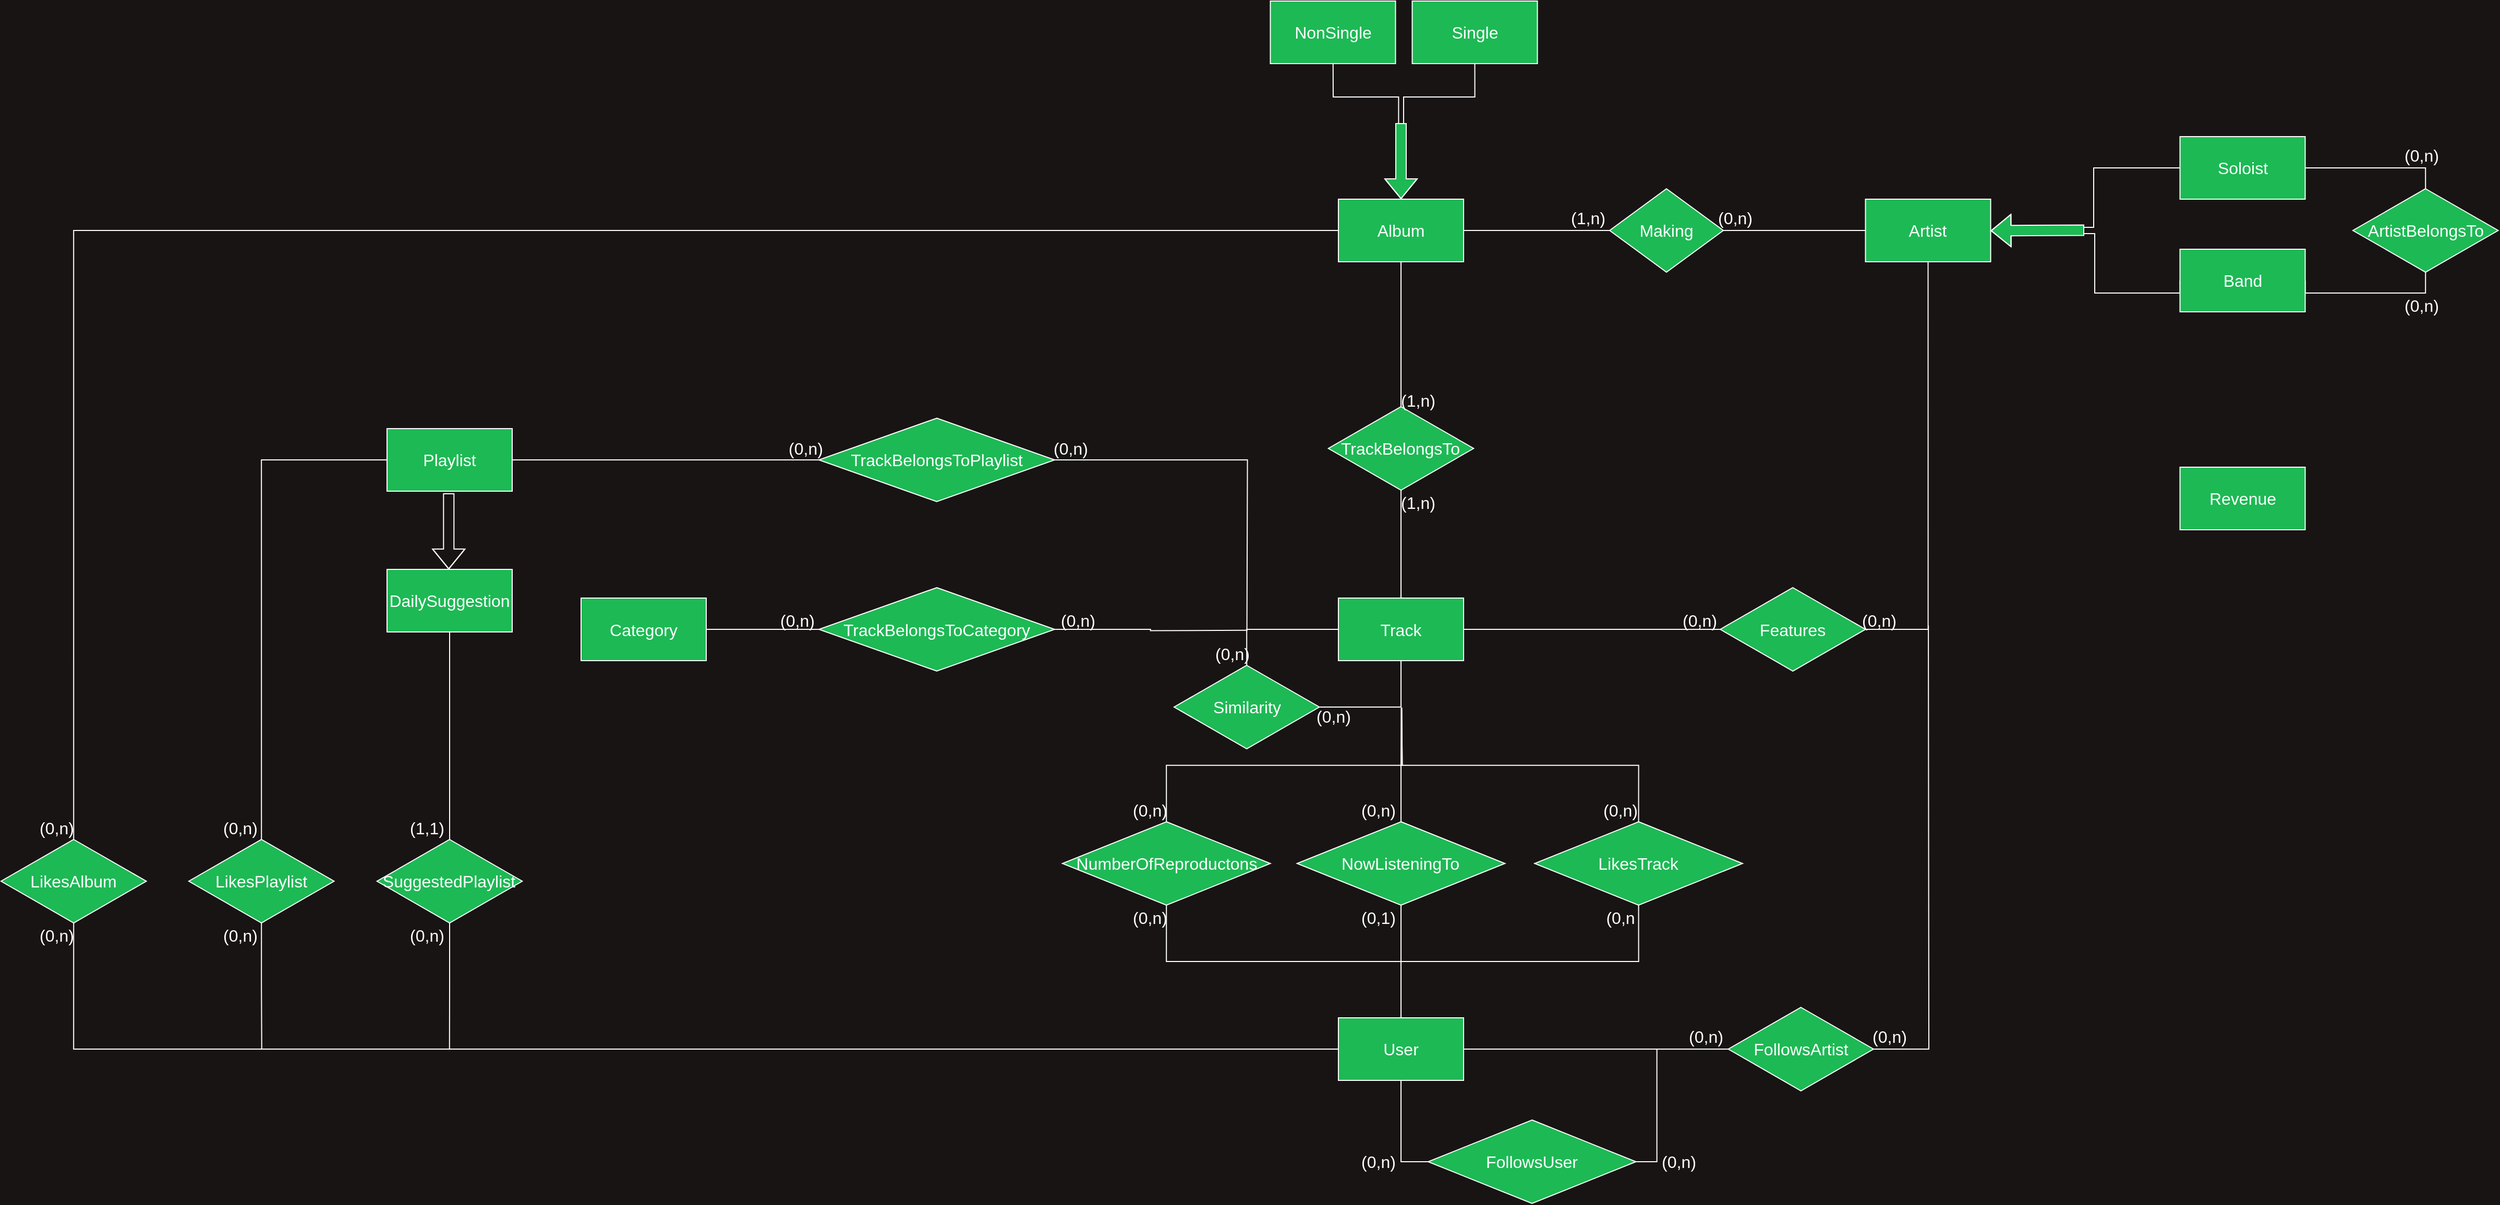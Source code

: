 <mxfile version="16.0.3" type="device"><diagram id="ADM0EV7wwe9wJuqQsKUm" name="Pagina 1"><mxGraphModel dx="2995" dy="1748" grid="0" gridSize="10" guides="1" tooltips="1" connect="1" arrows="1" fold="1" page="0" pageScale="1" pageWidth="827" pageHeight="1169" background="#191414" math="0" shadow="0"><root><mxCell id="0"/><mxCell id="1" parent="0"/><mxCell id="sjmsNhyPRY3k_zEpoKR2-269" style="vsdxID=80;edgeStyle=none;startArrow=none;endArrow=none;startSize=5;endSize=5;spacingTop=-3;spacingBottom=-3;spacingLeft=-3;spacingRight=-3;verticalAlign=middle;html=1;labelBackgroundColor=none;rounded=1;" parent="1" edge="1"><mxGeometry relative="1" as="geometry"><mxPoint as="offset"/><Array as="points"><mxPoint x="1588.75" y="425.5"/></Array><mxPoint x="1588.75" y="425.5" as="sourcePoint"/><mxPoint x="1588.75" y="425.5" as="targetPoint"/></mxGeometry></mxCell><mxCell id="sjmsNhyPRY3k_zEpoKR2-341" style="edgeStyle=orthogonalEdgeStyle;rounded=0;orthogonalLoop=1;jettySize=auto;html=1;exitX=0.5;exitY=1;exitDx=0;exitDy=0;fontSize=16;fontColor=#FFFFFF;endArrow=none;endFill=0;strokeColor=#FFFFFF;fillColor=#1DB954;" parent="1" source="sjmsNhyPRY3k_zEpoKR2-309" edge="1"><mxGeometry relative="1" as="geometry"><mxPoint x="966.692" y="-158.846" as="targetPoint"/><Array as="points"><mxPoint x="904" y="-239"/><mxPoint x="904" y="-186"/><mxPoint x="967" y="-186"/></Array></mxGeometry></mxCell><mxCell id="sjmsNhyPRY3k_zEpoKR2-309" value="&lt;font color=&quot;#ffffff&quot; style=&quot;font-size: 16px&quot;&gt;NonSingle&lt;/font&gt;" style="rounded=0;whiteSpace=wrap;html=1;shadow=0;strokeColor=#FFFFFF;fillColor=#1DB954;gradientColor=none;" parent="1" vertex="1"><mxGeometry x="843.75" y="-278" width="120" height="60" as="geometry"/></mxCell><mxCell id="sjmsNhyPRY3k_zEpoKR2-317" style="edgeStyle=orthogonalEdgeStyle;rounded=0;orthogonalLoop=1;jettySize=auto;html=1;exitX=1;exitY=0.5;exitDx=0;exitDy=0;entryX=0;entryY=0.5;entryDx=0;entryDy=0;fontSize=16;fontColor=#FFFFFF;endArrow=none;endFill=0;strokeColor=#FFFFFF;" parent="1" source="sjmsNhyPRY3k_zEpoKR2-310" target="sjmsNhyPRY3k_zEpoKR2-314" edge="1"><mxGeometry relative="1" as="geometry"/></mxCell><mxCell id="sjmsNhyPRY3k_zEpoKR2-418" style="edgeStyle=orthogonalEdgeStyle;rounded=0;orthogonalLoop=1;jettySize=auto;html=1;exitX=0;exitY=0.5;exitDx=0;exitDy=0;entryX=1;entryY=0.5;entryDx=0;entryDy=0;fontSize=16;fontColor=#FFFFFF;endArrow=none;endFill=0;strokeColor=#FFFFFF;fillColor=#1DB954;" parent="1" source="sjmsNhyPRY3k_zEpoKR2-310" target="sjmsNhyPRY3k_zEpoKR2-333" edge="1"><mxGeometry relative="1" as="geometry"/></mxCell><mxCell id="sjmsNhyPRY3k_zEpoKR2-310" value="Making" style="rhombus;whiteSpace=wrap;html=1;shadow=0;fontSize=16;fontColor=#FFFFFF;strokeColor=#FFFFFF;fillColor=#1DB954;gradientColor=none;" parent="1" vertex="1"><mxGeometry x="1169" y="-98" width="109" height="80" as="geometry"/></mxCell><mxCell id="sjmsNhyPRY3k_zEpoKR2-313" value="(1,n)" style="text;html=1;align=center;verticalAlign=middle;resizable=0;points=[];autosize=1;strokeColor=none;fillColor=none;fontSize=16;fontColor=#FFFFFF;" parent="1" vertex="1"><mxGeometry x="1126" y="-82" width="43" height="23" as="geometry"/></mxCell><mxCell id="sjmsNhyPRY3k_zEpoKR2-366" style="edgeStyle=orthogonalEdgeStyle;rounded=0;orthogonalLoop=1;jettySize=auto;html=1;exitX=0.5;exitY=1;exitDx=0;exitDy=0;entryX=1;entryY=0.5;entryDx=0;entryDy=0;fontSize=16;fontColor=#FFFFFF;endArrow=none;endFill=0;strokeColor=#FFFFFF;fillColor=#1DB954;" parent="1" source="sjmsNhyPRY3k_zEpoKR2-314" target="sjmsNhyPRY3k_zEpoKR2-361" edge="1"><mxGeometry relative="1" as="geometry"><Array as="points"><mxPoint x="1474" y="324"/></Array></mxGeometry></mxCell><mxCell id="sjmsNhyPRY3k_zEpoKR2-314" value="&lt;font color=&quot;#ffffff&quot; style=&quot;font-size: 16px&quot;&gt;Artist&lt;/font&gt;" style="rounded=0;whiteSpace=wrap;html=1;shadow=0;strokeColor=#FFFFFF;fillColor=#1DB954;gradientColor=none;" parent="1" vertex="1"><mxGeometry x="1414.25" y="-88" width="120" height="60" as="geometry"/></mxCell><mxCell id="sjmsNhyPRY3k_zEpoKR2-324" style="edgeStyle=orthogonalEdgeStyle;rounded=0;orthogonalLoop=1;jettySize=auto;html=1;exitX=0;exitY=0.5;exitDx=0;exitDy=0;fontSize=16;fontColor=#FFFFFF;endArrow=none;endFill=0;strokeColor=#FFFFFF;fillColor=#1DB954;" parent="1" source="sjmsNhyPRY3k_zEpoKR2-315" edge="1"><mxGeometry relative="1" as="geometry"><mxPoint x="1624" y="-55" as="targetPoint"/><Array as="points"><mxPoint x="1634" y="2"/><mxPoint x="1634" y="-55"/></Array></mxGeometry></mxCell><mxCell id="sjmsNhyPRY3k_zEpoKR2-327" style="edgeStyle=orthogonalEdgeStyle;rounded=0;orthogonalLoop=1;jettySize=auto;html=1;exitX=1;exitY=0.5;exitDx=0;exitDy=0;entryX=0.5;entryY=1;entryDx=0;entryDy=0;fontSize=16;fontColor=#FFFFFF;endArrow=none;endFill=0;strokeColor=#FFFFFF;fillColor=#1DB954;" parent="1" source="sjmsNhyPRY3k_zEpoKR2-315" target="sjmsNhyPRY3k_zEpoKR2-326" edge="1"><mxGeometry relative="1" as="geometry"><Array as="points"><mxPoint x="1951" y="2"/></Array></mxGeometry></mxCell><mxCell id="sjmsNhyPRY3k_zEpoKR2-315" value="&lt;font color=&quot;#ffffff&quot; style=&quot;font-size: 16px&quot;&gt;Band&lt;/font&gt;" style="rounded=0;whiteSpace=wrap;html=1;shadow=0;strokeColor=#FFFFFF;fillColor=#1DB954;gradientColor=none;" parent="1" vertex="1"><mxGeometry x="1715.75" y="-40" width="120" height="60" as="geometry"/></mxCell><mxCell id="sjmsNhyPRY3k_zEpoKR2-323" style="edgeStyle=orthogonalEdgeStyle;rounded=0;orthogonalLoop=1;jettySize=auto;html=1;exitX=0;exitY=0.5;exitDx=0;exitDy=0;fontSize=16;fontColor=#FFFFFF;endArrow=none;endFill=0;strokeColor=#FFFFFF;fillColor=#1DB954;" parent="1" source="sjmsNhyPRY3k_zEpoKR2-316" edge="1"><mxGeometry relative="1" as="geometry"><mxPoint x="1624" y="-61" as="targetPoint"/><Array as="points"><mxPoint x="1633" y="-118"/><mxPoint x="1633" y="-61"/></Array></mxGeometry></mxCell><mxCell id="sjmsNhyPRY3k_zEpoKR2-328" style="edgeStyle=orthogonalEdgeStyle;rounded=0;orthogonalLoop=1;jettySize=auto;html=1;exitX=1;exitY=0.5;exitDx=0;exitDy=0;entryX=0.5;entryY=0;entryDx=0;entryDy=0;fontSize=16;fontColor=#FFFFFF;endArrow=none;endFill=0;strokeColor=#FFFFFF;fillColor=#1DB954;" parent="1" source="sjmsNhyPRY3k_zEpoKR2-316" target="sjmsNhyPRY3k_zEpoKR2-326" edge="1"><mxGeometry relative="1" as="geometry"/></mxCell><mxCell id="sjmsNhyPRY3k_zEpoKR2-316" value="&lt;font color=&quot;#ffffff&quot; style=&quot;font-size: 16px&quot;&gt;Soloist&lt;/font&gt;" style="rounded=0;whiteSpace=wrap;html=1;shadow=0;strokeColor=#FFFFFF;fillColor=#1DB954;gradientColor=none;" parent="1" vertex="1"><mxGeometry x="1715.75" y="-148" width="120" height="60" as="geometry"/></mxCell><mxCell id="sjmsNhyPRY3k_zEpoKR2-319" value="(0,n)" style="text;html=1;align=center;verticalAlign=middle;resizable=0;points=[];autosize=1;strokeColor=none;fillColor=none;fontSize=16;fontColor=#FFFFFF;" parent="1" vertex="1"><mxGeometry x="1267" y="-82" width="43" height="23" as="geometry"/></mxCell><mxCell id="sjmsNhyPRY3k_zEpoKR2-320" value="" style="shape=flexArrow;endArrow=classic;html=1;rounded=0;fontSize=16;fontColor=#FFFFFF;strokeColor=#FFFFFF;fillColor=#1DB954;" parent="1" edge="1"><mxGeometry width="50" height="50" relative="1" as="geometry"><mxPoint x="1624" y="-58.19" as="sourcePoint"/><mxPoint x="1534.25" y="-57.81" as="targetPoint"/><Array as="points"><mxPoint x="1572" y="-58"/></Array></mxGeometry></mxCell><mxCell id="sjmsNhyPRY3k_zEpoKR2-326" value="ArtistBelongsTo" style="rhombus;whiteSpace=wrap;html=1;shadow=0;fontSize=16;fontColor=#FFFFFF;strokeColor=#FFFFFF;fillColor=#1DB954;gradientColor=none;" parent="1" vertex="1"><mxGeometry x="1881.5" y="-98" width="139.25" height="80" as="geometry"/></mxCell><mxCell id="sjmsNhyPRY3k_zEpoKR2-329" value="(0,n)" style="text;html=1;align=center;verticalAlign=middle;resizable=0;points=[];autosize=1;strokeColor=none;fillColor=none;fontSize=16;fontColor=#FFFFFF;" parent="1" vertex="1"><mxGeometry x="1925.75" y="-142" width="43" height="23" as="geometry"/></mxCell><mxCell id="sjmsNhyPRY3k_zEpoKR2-330" value="(0,n)" style="text;html=1;align=center;verticalAlign=middle;resizable=0;points=[];autosize=1;strokeColor=none;fillColor=none;fontSize=16;fontColor=#FFFFFF;" parent="1" vertex="1"><mxGeometry x="1925.75" y="2" width="43" height="23" as="geometry"/></mxCell><mxCell id="sjmsNhyPRY3k_zEpoKR2-346" style="edgeStyle=orthogonalEdgeStyle;rounded=0;orthogonalLoop=1;jettySize=auto;html=1;exitX=0.5;exitY=1;exitDx=0;exitDy=0;entryX=0.5;entryY=0;entryDx=0;entryDy=0;fontSize=16;fontColor=#FFFFFF;endArrow=none;endFill=0;strokeColor=#FFFFFF;fillColor=#1DB954;" parent="1" source="sjmsNhyPRY3k_zEpoKR2-333" target="sjmsNhyPRY3k_zEpoKR2-345" edge="1"><mxGeometry relative="1" as="geometry"/></mxCell><mxCell id="sjmsNhyPRY3k_zEpoKR2-394" style="edgeStyle=orthogonalEdgeStyle;rounded=0;orthogonalLoop=1;jettySize=auto;html=1;exitX=0;exitY=0.5;exitDx=0;exitDy=0;entryX=0.5;entryY=0;entryDx=0;entryDy=0;fontSize=16;fontColor=#FFFFFF;endArrow=none;endFill=0;strokeColor=#FFFFFF;fillColor=#1DB954;" parent="1" source="sjmsNhyPRY3k_zEpoKR2-333" target="sjmsNhyPRY3k_zEpoKR2-391" edge="1"><mxGeometry relative="1" as="geometry"/></mxCell><mxCell id="sjmsNhyPRY3k_zEpoKR2-333" value="&lt;font color=&quot;#ffffff&quot; style=&quot;font-size: 16px&quot;&gt;Album&lt;/font&gt;" style="rounded=0;whiteSpace=wrap;html=1;shadow=0;strokeColor=#FFFFFF;fillColor=#1DB954;gradientColor=none;" parent="1" vertex="1"><mxGeometry x="909" y="-88" width="120" height="60" as="geometry"/></mxCell><mxCell id="sjmsNhyPRY3k_zEpoKR2-339" value="" style="shape=flexArrow;endArrow=classic;html=1;rounded=0;fontSize=16;fontColor=#FFFFFF;strokeColor=#FFFFFF;fillColor=#1DB954;entryX=0.5;entryY=0;entryDx=0;entryDy=0;" parent="1" target="sjmsNhyPRY3k_zEpoKR2-333" edge="1"><mxGeometry width="50" height="50" relative="1" as="geometry"><mxPoint x="969" y="-161" as="sourcePoint"/><mxPoint x="922" y="-127.62" as="targetPoint"/><Array as="points"><mxPoint x="969" y="-133"/></Array></mxGeometry></mxCell><mxCell id="sjmsNhyPRY3k_zEpoKR2-343" style="edgeStyle=orthogonalEdgeStyle;rounded=0;orthogonalLoop=1;jettySize=auto;html=1;exitX=0.5;exitY=1;exitDx=0;exitDy=0;fontSize=16;fontColor=#FFFFFF;endArrow=none;endFill=0;strokeColor=#FFFFFF;fillColor=#1DB954;" parent="1" source="sjmsNhyPRY3k_zEpoKR2-340" edge="1"><mxGeometry relative="1" as="geometry"><mxPoint x="971.485" y="-159.97" as="targetPoint"/><Array as="points"><mxPoint x="1040" y="-186"/><mxPoint x="971" y="-186"/></Array></mxGeometry></mxCell><mxCell id="sjmsNhyPRY3k_zEpoKR2-340" value="&lt;font color=&quot;#ffffff&quot; style=&quot;font-size: 16px&quot;&gt;Single&lt;/font&gt;" style="rounded=0;whiteSpace=wrap;html=1;shadow=0;strokeColor=#FFFFFF;fillColor=#1DB954;gradientColor=none;" parent="1" vertex="1"><mxGeometry x="979.75" y="-278" width="120" height="60" as="geometry"/></mxCell><mxCell id="sjmsNhyPRY3k_zEpoKR2-344" value="&lt;font color=&quot;#ffffff&quot; style=&quot;font-size: 16px&quot;&gt;Revenue&lt;/font&gt;" style="rounded=0;whiteSpace=wrap;html=1;shadow=0;strokeColor=#FFFFFF;fillColor=#1DB954;gradientColor=none;" parent="1" vertex="1"><mxGeometry x="1715.75" y="169" width="120" height="60" as="geometry"/></mxCell><mxCell id="sjmsNhyPRY3k_zEpoKR2-354" style="edgeStyle=orthogonalEdgeStyle;rounded=0;orthogonalLoop=1;jettySize=auto;html=1;exitX=0.5;exitY=1;exitDx=0;exitDy=0;entryX=0.5;entryY=0;entryDx=0;entryDy=0;fontSize=16;fontColor=#FFFFFF;endArrow=none;endFill=0;strokeColor=#FFFFFF;fillColor=#1DB954;" parent="1" source="sjmsNhyPRY3k_zEpoKR2-345" target="sjmsNhyPRY3k_zEpoKR2-349" edge="1"><mxGeometry relative="1" as="geometry"/></mxCell><mxCell id="sjmsNhyPRY3k_zEpoKR2-345" value="TrackBelongsTo" style="rhombus;whiteSpace=wrap;html=1;shadow=0;fontSize=16;fontColor=#FFFFFF;strokeColor=#FFFFFF;fillColor=#1DB954;gradientColor=none;" parent="1" vertex="1"><mxGeometry x="899.38" y="111" width="139.25" height="80" as="geometry"/></mxCell><mxCell id="sjmsNhyPRY3k_zEpoKR2-347" value="(1,n)" style="text;html=1;align=center;verticalAlign=middle;resizable=0;points=[];autosize=1;strokeColor=none;fillColor=none;fontSize=16;fontColor=#FFFFFF;" parent="1" vertex="1"><mxGeometry x="963.75" y="93" width="43" height="23" as="geometry"/></mxCell><mxCell id="sjmsNhyPRY3k_zEpoKR2-348" value="(1,n)" style="text;html=1;align=center;verticalAlign=middle;resizable=0;points=[];autosize=1;strokeColor=none;fillColor=none;fontSize=16;fontColor=#FFFFFF;" parent="1" vertex="1"><mxGeometry x="963.75" y="191" width="43" height="23" as="geometry"/></mxCell><mxCell id="sjmsNhyPRY3k_zEpoKR2-362" style="edgeStyle=orthogonalEdgeStyle;rounded=0;orthogonalLoop=1;jettySize=auto;html=1;exitX=1;exitY=0.5;exitDx=0;exitDy=0;entryX=0;entryY=0.5;entryDx=0;entryDy=0;fontSize=16;fontColor=#FFFFFF;endArrow=none;endFill=0;strokeColor=#FFFFFF;fillColor=#1DB954;" parent="1" source="sjmsNhyPRY3k_zEpoKR2-349" target="sjmsNhyPRY3k_zEpoKR2-361" edge="1"><mxGeometry relative="1" as="geometry"/></mxCell><mxCell id="sjmsNhyPRY3k_zEpoKR2-349" value="&lt;font color=&quot;#ffffff&quot; style=&quot;font-size: 16px&quot;&gt;Track&lt;/font&gt;" style="rounded=0;whiteSpace=wrap;html=1;shadow=0;strokeColor=#FFFFFF;fillColor=#1DB954;gradientColor=none;" parent="1" vertex="1"><mxGeometry x="909" y="294.5" width="120" height="60" as="geometry"/></mxCell><mxCell id="sjmsNhyPRY3k_zEpoKR2-356" style="edgeStyle=orthogonalEdgeStyle;rounded=0;orthogonalLoop=1;jettySize=auto;html=1;exitX=1;exitY=0.5;exitDx=0;exitDy=0;entryX=0.5;entryY=1;entryDx=0;entryDy=0;fontSize=16;fontColor=#FFFFFF;endArrow=none;endFill=0;strokeColor=#FFFFFF;fillColor=#1DB954;" parent="1" source="sjmsNhyPRY3k_zEpoKR2-355" target="sjmsNhyPRY3k_zEpoKR2-349" edge="1"><mxGeometry relative="1" as="geometry"/></mxCell><mxCell id="sjmsNhyPRY3k_zEpoKR2-357" style="edgeStyle=orthogonalEdgeStyle;rounded=0;orthogonalLoop=1;jettySize=auto;html=1;exitX=0.5;exitY=0;exitDx=0;exitDy=0;entryX=0;entryY=0.5;entryDx=0;entryDy=0;fontSize=16;fontColor=#FFFFFF;endArrow=none;endFill=0;strokeColor=#FFFFFF;fillColor=#1DB954;" parent="1" source="sjmsNhyPRY3k_zEpoKR2-355" target="sjmsNhyPRY3k_zEpoKR2-349" edge="1"><mxGeometry relative="1" as="geometry"/></mxCell><mxCell id="sjmsNhyPRY3k_zEpoKR2-355" value="Similarity" style="rhombus;whiteSpace=wrap;html=1;shadow=0;fontSize=16;fontColor=#FFFFFF;strokeColor=#FFFFFF;fillColor=#1DB954;gradientColor=none;" parent="1" vertex="1"><mxGeometry x="751.5" y="359" width="139.25" height="80" as="geometry"/></mxCell><mxCell id="sjmsNhyPRY3k_zEpoKR2-358" value="(0,n)" style="text;html=1;align=center;verticalAlign=middle;resizable=0;points=[];autosize=1;strokeColor=none;fillColor=none;fontSize=16;fontColor=#FFFFFF;" parent="1" vertex="1"><mxGeometry x="882.25" y="396.5" width="43" height="23" as="geometry"/></mxCell><mxCell id="sjmsNhyPRY3k_zEpoKR2-360" value="(0,n)" style="text;html=1;align=center;verticalAlign=middle;resizable=0;points=[];autosize=1;strokeColor=none;fillColor=none;fontSize=16;fontColor=#FFFFFF;" parent="1" vertex="1"><mxGeometry x="785" y="336" width="43" height="23" as="geometry"/></mxCell><mxCell id="sjmsNhyPRY3k_zEpoKR2-361" value="Features" style="rhombus;whiteSpace=wrap;html=1;shadow=0;fontSize=16;fontColor=#FFFFFF;strokeColor=#FFFFFF;fillColor=#1DB954;gradientColor=none;" parent="1" vertex="1"><mxGeometry x="1275" y="284.5" width="139.25" height="80" as="geometry"/></mxCell><mxCell id="sjmsNhyPRY3k_zEpoKR2-367" value="(0,n)" style="text;html=1;align=center;verticalAlign=middle;resizable=0;points=[];autosize=1;strokeColor=none;fillColor=none;fontSize=16;fontColor=#FFFFFF;" parent="1" vertex="1"><mxGeometry x="1233.5" y="304" width="43" height="23" as="geometry"/></mxCell><mxCell id="sjmsNhyPRY3k_zEpoKR2-368" value="(0,n)" style="text;html=1;align=center;verticalAlign=middle;resizable=0;points=[];autosize=1;strokeColor=none;fillColor=none;fontSize=16;fontColor=#FFFFFF;" parent="1" vertex="1"><mxGeometry x="1405.5" y="304" width="43" height="23" as="geometry"/></mxCell><mxCell id="sjmsNhyPRY3k_zEpoKR2-370" style="edgeStyle=orthogonalEdgeStyle;rounded=0;orthogonalLoop=1;jettySize=auto;html=1;exitX=1;exitY=0.5;exitDx=0;exitDy=0;fontSize=16;fontColor=#FFFFFF;endArrow=none;endFill=0;strokeColor=#FFFFFF;fillColor=#1DB954;" parent="1" source="sjmsNhyPRY3k_zEpoKR2-369" edge="1"><mxGeometry relative="1" as="geometry"><mxPoint x="820.667" y="325.333" as="targetPoint"/></mxGeometry></mxCell><mxCell id="sjmsNhyPRY3k_zEpoKR2-369" value="TrackBelongsToCategory" style="rhombus;whiteSpace=wrap;html=1;shadow=0;fontSize=16;fontColor=#FFFFFF;strokeColor=#FFFFFF;fillColor=#1DB954;gradientColor=none;" parent="1" vertex="1"><mxGeometry x="411" y="284.5" width="226" height="80" as="geometry"/></mxCell><mxCell id="sjmsNhyPRY3k_zEpoKR2-373" style="edgeStyle=orthogonalEdgeStyle;rounded=0;orthogonalLoop=1;jettySize=auto;html=1;exitX=1;exitY=0.5;exitDx=0;exitDy=0;entryX=0;entryY=0.5;entryDx=0;entryDy=0;fontSize=16;fontColor=#FFFFFF;endArrow=none;endFill=0;strokeColor=#FFFFFF;fillColor=#1DB954;" parent="1" source="sjmsNhyPRY3k_zEpoKR2-371" target="sjmsNhyPRY3k_zEpoKR2-369" edge="1"><mxGeometry relative="1" as="geometry"/></mxCell><mxCell id="sjmsNhyPRY3k_zEpoKR2-371" value="&lt;font color=&quot;#ffffff&quot; style=&quot;font-size: 16px&quot;&gt;Category&lt;/font&gt;" style="rounded=0;whiteSpace=wrap;html=1;shadow=0;strokeColor=#FFFFFF;fillColor=#1DB954;gradientColor=none;" parent="1" vertex="1"><mxGeometry x="183" y="294.5" width="120" height="60" as="geometry"/></mxCell><mxCell id="sjmsNhyPRY3k_zEpoKR2-374" value="(0,n)" style="text;html=1;align=center;verticalAlign=middle;resizable=0;points=[];autosize=1;strokeColor=none;fillColor=none;fontSize=16;fontColor=#FFFFFF;" parent="1" vertex="1"><mxGeometry x="368" y="304" width="43" height="23" as="geometry"/></mxCell><mxCell id="sjmsNhyPRY3k_zEpoKR2-376" value="(0,n)" style="text;html=1;align=center;verticalAlign=middle;resizable=0;points=[];autosize=1;strokeColor=none;fillColor=none;fontSize=16;fontColor=#FFFFFF;" parent="1" vertex="1"><mxGeometry x="637" y="304" width="43" height="23" as="geometry"/></mxCell><mxCell id="sjmsNhyPRY3k_zEpoKR2-381" style="edgeStyle=orthogonalEdgeStyle;rounded=0;orthogonalLoop=1;jettySize=auto;html=1;exitX=1;exitY=0.5;exitDx=0;exitDy=0;fontSize=16;fontColor=#FFFFFF;endArrow=none;endFill=0;strokeColor=#FFFFFF;fillColor=#1DB954;" parent="1" source="sjmsNhyPRY3k_zEpoKR2-377" edge="1"><mxGeometry relative="1" as="geometry"><mxPoint x="821.286" y="326.143" as="targetPoint"/></mxGeometry></mxCell><mxCell id="sjmsNhyPRY3k_zEpoKR2-377" value="TrackBelongsToPlaylist" style="rhombus;whiteSpace=wrap;html=1;shadow=0;fontSize=16;fontColor=#FFFFFF;strokeColor=#FFFFFF;fillColor=#1DB954;gradientColor=none;" parent="1" vertex="1"><mxGeometry x="411" y="122" width="226" height="80" as="geometry"/></mxCell><mxCell id="sjmsNhyPRY3k_zEpoKR2-384" style="edgeStyle=orthogonalEdgeStyle;rounded=0;orthogonalLoop=1;jettySize=auto;html=1;exitX=1;exitY=0.5;exitDx=0;exitDy=0;entryX=0;entryY=0.5;entryDx=0;entryDy=0;fontSize=16;fontColor=#FFFFFF;endArrow=none;endFill=0;strokeColor=#FFFFFF;fillColor=#1DB954;" parent="1" source="sjmsNhyPRY3k_zEpoKR2-382" target="sjmsNhyPRY3k_zEpoKR2-377" edge="1"><mxGeometry relative="1" as="geometry"/></mxCell><mxCell id="sjmsNhyPRY3k_zEpoKR2-395" style="edgeStyle=orthogonalEdgeStyle;rounded=0;orthogonalLoop=1;jettySize=auto;html=1;exitX=0;exitY=0.5;exitDx=0;exitDy=0;entryX=0.5;entryY=0;entryDx=0;entryDy=0;fontSize=16;fontColor=#FFFFFF;endArrow=none;endFill=0;strokeColor=#FFFFFF;fillColor=#1DB954;" parent="1" source="sjmsNhyPRY3k_zEpoKR2-382" target="sjmsNhyPRY3k_zEpoKR2-392" edge="1"><mxGeometry relative="1" as="geometry"/></mxCell><mxCell id="sjmsNhyPRY3k_zEpoKR2-382" value="&lt;font color=&quot;#ffffff&quot; style=&quot;font-size: 16px&quot;&gt;Playlist&lt;/font&gt;" style="rounded=0;whiteSpace=wrap;html=1;shadow=0;strokeColor=#FFFFFF;fillColor=#1DB954;gradientColor=none;" parent="1" vertex="1"><mxGeometry x="-3" y="132" width="120" height="60" as="geometry"/></mxCell><mxCell id="sjmsNhyPRY3k_zEpoKR2-385" value="(0,n)" style="text;html=1;align=center;verticalAlign=middle;resizable=0;points=[];autosize=1;strokeColor=none;fillColor=none;fontSize=16;fontColor=#FFFFFF;" parent="1" vertex="1"><mxGeometry x="376" y="139.5" width="43" height="23" as="geometry"/></mxCell><mxCell id="sjmsNhyPRY3k_zEpoKR2-388" value="(0,n)" style="text;html=1;align=center;verticalAlign=middle;resizable=0;points=[];autosize=1;strokeColor=none;fillColor=none;fontSize=16;fontColor=#FFFFFF;" parent="1" vertex="1"><mxGeometry x="630" y="139.5" width="43" height="23" as="geometry"/></mxCell><mxCell id="sjmsNhyPRY3k_zEpoKR2-389" value="" style="shape=flexArrow;endArrow=classic;html=1;rounded=0;fontSize=16;fontColor=#FFFFFF;strokeColor=#FFFFFF;fillColor=#191414;entryX=0.5;entryY=0;entryDx=0;entryDy=0;" parent="1" edge="1"><mxGeometry width="50" height="50" relative="1" as="geometry"><mxPoint x="56.17" y="194" as="sourcePoint"/><mxPoint x="56.17" y="267" as="targetPoint"/><Array as="points"><mxPoint x="56.17" y="222"/></Array></mxGeometry></mxCell><mxCell id="sjmsNhyPRY3k_zEpoKR2-396" style="edgeStyle=orthogonalEdgeStyle;rounded=0;orthogonalLoop=1;jettySize=auto;html=1;exitX=0.5;exitY=1;exitDx=0;exitDy=0;entryX=0.5;entryY=0;entryDx=0;entryDy=0;fontSize=16;fontColor=#FFFFFF;endArrow=none;endFill=0;strokeColor=#FFFFFF;fillColor=#1DB954;" parent="1" source="sjmsNhyPRY3k_zEpoKR2-390" target="sjmsNhyPRY3k_zEpoKR2-393" edge="1"><mxGeometry relative="1" as="geometry"/></mxCell><mxCell id="sjmsNhyPRY3k_zEpoKR2-390" value="&lt;font color=&quot;#ffffff&quot; style=&quot;font-size: 16px&quot;&gt;DailySuggestion&lt;/font&gt;" style="rounded=0;whiteSpace=wrap;html=1;shadow=0;strokeColor=#FFFFFF;fillColor=#1DB954;gradientColor=none;" parent="1" vertex="1"><mxGeometry x="-3" y="267" width="120" height="60" as="geometry"/></mxCell><mxCell id="sjmsNhyPRY3k_zEpoKR2-402" style="edgeStyle=orthogonalEdgeStyle;rounded=0;orthogonalLoop=1;jettySize=auto;html=1;exitX=0.5;exitY=1;exitDx=0;exitDy=0;entryX=0;entryY=0.5;entryDx=0;entryDy=0;fontSize=16;fontColor=#FFFFFF;endArrow=none;endFill=0;strokeColor=#FFFFFF;fillColor=#1DB954;" parent="1" source="sjmsNhyPRY3k_zEpoKR2-391" target="sjmsNhyPRY3k_zEpoKR2-401" edge="1"><mxGeometry relative="1" as="geometry"/></mxCell><mxCell id="sjmsNhyPRY3k_zEpoKR2-391" value="LikesAlbum" style="rhombus;whiteSpace=wrap;html=1;shadow=0;fontSize=16;fontColor=#FFFFFF;strokeColor=#FFFFFF;fillColor=#1DB954;gradientColor=none;" parent="1" vertex="1"><mxGeometry x="-373.0" y="526" width="139.25" height="80" as="geometry"/></mxCell><mxCell id="sjmsNhyPRY3k_zEpoKR2-404" style="edgeStyle=orthogonalEdgeStyle;rounded=0;orthogonalLoop=1;jettySize=auto;html=1;exitX=0.5;exitY=1;exitDx=0;exitDy=0;fontSize=16;fontColor=#FFFFFF;endArrow=none;endFill=0;strokeColor=#FFFFFF;fillColor=#1DB954;" parent="1" source="sjmsNhyPRY3k_zEpoKR2-392" edge="1"><mxGeometry relative="1" as="geometry"><mxPoint x="-123.111" y="727.444" as="targetPoint"/></mxGeometry></mxCell><mxCell id="sjmsNhyPRY3k_zEpoKR2-392" value="LikesPlaylist" style="rhombus;whiteSpace=wrap;html=1;shadow=0;fontSize=16;fontColor=#FFFFFF;strokeColor=#FFFFFF;fillColor=#1DB954;gradientColor=none;" parent="1" vertex="1"><mxGeometry x="-193" y="526" width="139.25" height="80" as="geometry"/></mxCell><mxCell id="sjmsNhyPRY3k_zEpoKR2-405" style="edgeStyle=orthogonalEdgeStyle;rounded=0;orthogonalLoop=1;jettySize=auto;html=1;exitX=0.5;exitY=1;exitDx=0;exitDy=0;fontSize=16;fontColor=#FFFFFF;endArrow=none;endFill=0;strokeColor=#FFFFFF;fillColor=#1DB954;" parent="1" source="sjmsNhyPRY3k_zEpoKR2-393" edge="1"><mxGeometry relative="1" as="geometry"><mxPoint x="56.889" y="727.0" as="targetPoint"/></mxGeometry></mxCell><mxCell id="sjmsNhyPRY3k_zEpoKR2-393" value="SuggestedPlaylist" style="rhombus;whiteSpace=wrap;html=1;shadow=0;fontSize=16;fontColor=#FFFFFF;strokeColor=#FFFFFF;fillColor=#1DB954;gradientColor=none;" parent="1" vertex="1"><mxGeometry x="-12.62" y="526" width="139.25" height="80" as="geometry"/></mxCell><mxCell id="sjmsNhyPRY3k_zEpoKR2-397" value="(0,n)" style="text;html=1;align=center;verticalAlign=middle;resizable=0;points=[];autosize=1;strokeColor=none;fillColor=none;fontSize=16;fontColor=#FFFFFF;" parent="1" vertex="1"><mxGeometry x="-342" y="503" width="43" height="23" as="geometry"/></mxCell><mxCell id="sjmsNhyPRY3k_zEpoKR2-399" value="(0,n)" style="text;html=1;align=center;verticalAlign=middle;resizable=0;points=[];autosize=1;strokeColor=none;fillColor=none;fontSize=16;fontColor=#FFFFFF;" parent="1" vertex="1"><mxGeometry x="-166" y="503" width="43" height="23" as="geometry"/></mxCell><mxCell id="sjmsNhyPRY3k_zEpoKR2-400" value="(1,1)" style="text;html=1;align=center;verticalAlign=middle;resizable=0;points=[];autosize=1;strokeColor=none;fillColor=none;fontSize=16;fontColor=#FFFFFF;" parent="1" vertex="1"><mxGeometry x="13" y="503" width="43" height="23" as="geometry"/></mxCell><mxCell id="sjmsNhyPRY3k_zEpoKR2-413" style="edgeStyle=orthogonalEdgeStyle;rounded=0;orthogonalLoop=1;jettySize=auto;html=1;exitX=1;exitY=0.5;exitDx=0;exitDy=0;fontSize=16;fontColor=#FFFFFF;endArrow=none;endFill=0;strokeColor=#FFFFFF;fillColor=#1DB954;" parent="1" source="sjmsNhyPRY3k_zEpoKR2-401" target="sjmsNhyPRY3k_zEpoKR2-409" edge="1"><mxGeometry relative="1" as="geometry"/></mxCell><mxCell id="sjmsNhyPRY3k_zEpoKR2-432" style="edgeStyle=orthogonalEdgeStyle;rounded=0;orthogonalLoop=1;jettySize=auto;html=1;exitX=0.5;exitY=0;exitDx=0;exitDy=0;entryX=0.5;entryY=1;entryDx=0;entryDy=0;fontSize=16;fontColor=#FFFFFF;endArrow=none;endFill=0;strokeColor=#FFFFFF;fillColor=#1DB954;" parent="1" source="sjmsNhyPRY3k_zEpoKR2-401" target="sjmsNhyPRY3k_zEpoKR2-420" edge="1"><mxGeometry relative="1" as="geometry"/></mxCell><mxCell id="sjmsNhyPRY3k_zEpoKR2-439" style="edgeStyle=orthogonalEdgeStyle;rounded=0;orthogonalLoop=1;jettySize=auto;html=1;exitX=0.5;exitY=1;exitDx=0;exitDy=0;entryX=0;entryY=0.5;entryDx=0;entryDy=0;fontSize=16;fontColor=#FFFFFF;endArrow=none;endFill=0;strokeColor=#FFFFFF;fillColor=#1DB954;" parent="1" source="sjmsNhyPRY3k_zEpoKR2-401" target="sjmsNhyPRY3k_zEpoKR2-438" edge="1"><mxGeometry relative="1" as="geometry"/></mxCell><mxCell id="sjmsNhyPRY3k_zEpoKR2-401" value="&lt;font color=&quot;#ffffff&quot; style=&quot;font-size: 16px&quot;&gt;User&lt;/font&gt;" style="rounded=0;whiteSpace=wrap;html=1;shadow=0;strokeColor=#FFFFFF;fillColor=#1DB954;gradientColor=none;" parent="1" vertex="1"><mxGeometry x="909" y="697" width="120" height="60" as="geometry"/></mxCell><mxCell id="sjmsNhyPRY3k_zEpoKR2-406" value="(0,n)" style="text;html=1;align=center;verticalAlign=middle;resizable=0;points=[];autosize=1;strokeColor=none;fillColor=none;fontSize=16;fontColor=#FFFFFF;" parent="1" vertex="1"><mxGeometry x="-342" y="606" width="43" height="23" as="geometry"/></mxCell><mxCell id="sjmsNhyPRY3k_zEpoKR2-407" value="(0,n)" style="text;html=1;align=center;verticalAlign=middle;resizable=0;points=[];autosize=1;strokeColor=none;fillColor=none;fontSize=16;fontColor=#FFFFFF;" parent="1" vertex="1"><mxGeometry x="-166" y="606" width="43" height="23" as="geometry"/></mxCell><mxCell id="sjmsNhyPRY3k_zEpoKR2-408" value="(0,n)" style="text;html=1;align=center;verticalAlign=middle;resizable=0;points=[];autosize=1;strokeColor=none;fillColor=none;fontSize=16;fontColor=#FFFFFF;" parent="1" vertex="1"><mxGeometry x="13" y="606" width="43" height="23" as="geometry"/></mxCell><mxCell id="sjmsNhyPRY3k_zEpoKR2-415" style="edgeStyle=orthogonalEdgeStyle;rounded=0;orthogonalLoop=1;jettySize=auto;html=1;exitX=1;exitY=0.5;exitDx=0;exitDy=0;fontSize=16;fontColor=#FFFFFF;endArrow=none;endFill=0;strokeColor=#FFFFFF;fillColor=#1DB954;" parent="1" source="sjmsNhyPRY3k_zEpoKR2-409" edge="1"><mxGeometry relative="1" as="geometry"><mxPoint x="1474.529" y="320.824" as="targetPoint"/></mxGeometry></mxCell><mxCell id="sjmsNhyPRY3k_zEpoKR2-409" value="FollowsArtist" style="rhombus;whiteSpace=wrap;html=1;shadow=0;fontSize=16;fontColor=#FFFFFF;strokeColor=#FFFFFF;fillColor=#1DB954;gradientColor=none;" parent="1" vertex="1"><mxGeometry x="1282.75" y="687" width="139.25" height="80" as="geometry"/></mxCell><mxCell id="sjmsNhyPRY3k_zEpoKR2-416" value="(0,n)" style="text;html=1;align=center;verticalAlign=middle;resizable=0;points=[];autosize=1;strokeColor=none;fillColor=none;fontSize=16;fontColor=#FFFFFF;" parent="1" vertex="1"><mxGeometry x="1239.75" y="703" width="43" height="23" as="geometry"/></mxCell><mxCell id="sjmsNhyPRY3k_zEpoKR2-417" value="(0,n)" style="text;html=1;align=center;verticalAlign=middle;resizable=0;points=[];autosize=1;strokeColor=none;fillColor=none;fontSize=16;fontColor=#FFFFFF;" parent="1" vertex="1"><mxGeometry x="1415.75" y="703" width="43" height="23" as="geometry"/></mxCell><mxCell id="sjmsNhyPRY3k_zEpoKR2-427" style="edgeStyle=orthogonalEdgeStyle;rounded=0;orthogonalLoop=1;jettySize=auto;html=1;exitX=0.5;exitY=0;exitDx=0;exitDy=0;fontSize=16;fontColor=#FFFFFF;endArrow=none;endFill=0;strokeColor=#FFFFFF;fillColor=#1DB954;" parent="1" source="sjmsNhyPRY3k_zEpoKR2-419" edge="1"><mxGeometry relative="1" as="geometry"><mxPoint x="969.667" y="399.667" as="targetPoint"/></mxGeometry></mxCell><mxCell id="sjmsNhyPRY3k_zEpoKR2-433" style="edgeStyle=orthogonalEdgeStyle;rounded=0;orthogonalLoop=1;jettySize=auto;html=1;exitX=0.5;exitY=1;exitDx=0;exitDy=0;entryX=0.5;entryY=0;entryDx=0;entryDy=0;fontSize=16;fontColor=#FFFFFF;endArrow=none;endFill=0;strokeColor=#FFFFFF;fillColor=#1DB954;" parent="1" source="sjmsNhyPRY3k_zEpoKR2-419" target="sjmsNhyPRY3k_zEpoKR2-401" edge="1"><mxGeometry relative="1" as="geometry"/></mxCell><mxCell id="sjmsNhyPRY3k_zEpoKR2-419" value="NumberOfReproductons" style="rhombus;whiteSpace=wrap;html=1;shadow=0;fontSize=16;fontColor=#FFFFFF;strokeColor=#FFFFFF;fillColor=#1DB954;gradientColor=none;" parent="1" vertex="1"><mxGeometry x="644.5" y="509" width="199.25" height="80" as="geometry"/></mxCell><mxCell id="sjmsNhyPRY3k_zEpoKR2-426" style="edgeStyle=orthogonalEdgeStyle;rounded=0;orthogonalLoop=1;jettySize=auto;html=1;exitX=0.5;exitY=0;exitDx=0;exitDy=0;fontSize=16;fontColor=#FFFFFF;endArrow=none;endFill=0;strokeColor=#FFFFFF;fillColor=#1DB954;" parent="1" source="sjmsNhyPRY3k_zEpoKR2-420" edge="1"><mxGeometry relative="1" as="geometry"><mxPoint x="969.222" y="399.667" as="targetPoint"/></mxGeometry></mxCell><mxCell id="sjmsNhyPRY3k_zEpoKR2-420" value="NowListeningTo" style="rhombus;whiteSpace=wrap;html=1;shadow=0;fontSize=16;fontColor=#FFFFFF;strokeColor=#FFFFFF;fillColor=#1DB954;gradientColor=none;" parent="1" vertex="1"><mxGeometry x="869.38" y="509" width="199.25" height="80" as="geometry"/></mxCell><mxCell id="sjmsNhyPRY3k_zEpoKR2-428" style="edgeStyle=orthogonalEdgeStyle;rounded=0;orthogonalLoop=1;jettySize=auto;html=1;exitX=0.5;exitY=0;exitDx=0;exitDy=0;fontSize=16;fontColor=#FFFFFF;endArrow=none;endFill=0;strokeColor=#FFFFFF;fillColor=#1DB954;" parent="1" source="sjmsNhyPRY3k_zEpoKR2-424" edge="1"><mxGeometry relative="1" as="geometry"><mxPoint x="969.667" y="399.667" as="targetPoint"/></mxGeometry></mxCell><mxCell id="sjmsNhyPRY3k_zEpoKR2-434" style="edgeStyle=orthogonalEdgeStyle;rounded=0;orthogonalLoop=1;jettySize=auto;html=1;exitX=0.5;exitY=1;exitDx=0;exitDy=0;entryX=0.5;entryY=0;entryDx=0;entryDy=0;fontSize=16;fontColor=#FFFFFF;endArrow=none;endFill=0;strokeColor=#FFFFFF;fillColor=#1DB954;" parent="1" source="sjmsNhyPRY3k_zEpoKR2-424" target="sjmsNhyPRY3k_zEpoKR2-401" edge="1"><mxGeometry relative="1" as="geometry"/></mxCell><mxCell id="sjmsNhyPRY3k_zEpoKR2-424" value="LikesTrack" style="rhombus;whiteSpace=wrap;html=1;shadow=0;fontSize=16;fontColor=#FFFFFF;strokeColor=#FFFFFF;fillColor=#1DB954;gradientColor=none;" parent="1" vertex="1"><mxGeometry x="1097.13" y="509" width="199.25" height="80" as="geometry"/></mxCell><mxCell id="sjmsNhyPRY3k_zEpoKR2-429" value="(0,n)" style="text;html=1;align=center;verticalAlign=middle;resizable=0;points=[];autosize=1;strokeColor=none;fillColor=none;fontSize=16;fontColor=#FFFFFF;" parent="1" vertex="1"><mxGeometry x="706" y="486" width="43" height="23" as="geometry"/></mxCell><mxCell id="sjmsNhyPRY3k_zEpoKR2-430" value="(0,n)" style="text;html=1;align=center;verticalAlign=middle;resizable=0;points=[];autosize=1;strokeColor=none;fillColor=none;fontSize=16;fontColor=#FFFFFF;" parent="1" vertex="1"><mxGeometry x="925.25" y="486" width="43" height="23" as="geometry"/></mxCell><mxCell id="sjmsNhyPRY3k_zEpoKR2-431" value="(0,n)" style="text;html=1;align=center;verticalAlign=middle;resizable=0;points=[];autosize=1;strokeColor=none;fillColor=none;fontSize=16;fontColor=#FFFFFF;" parent="1" vertex="1"><mxGeometry x="1157.75" y="486" width="43" height="23" as="geometry"/></mxCell><mxCell id="sjmsNhyPRY3k_zEpoKR2-435" value="(0,n)" style="text;html=1;align=center;verticalAlign=middle;resizable=0;points=[];autosize=1;strokeColor=none;fillColor=none;fontSize=16;fontColor=#FFFFFF;" parent="1" vertex="1"><mxGeometry x="706" y="589" width="43" height="23" as="geometry"/></mxCell><mxCell id="sjmsNhyPRY3k_zEpoKR2-436" value="(0,1)" style="text;html=1;align=center;verticalAlign=middle;resizable=0;points=[];autosize=1;strokeColor=none;fillColor=none;fontSize=16;fontColor=#FFFFFF;" parent="1" vertex="1"><mxGeometry x="925.25" y="589" width="43" height="23" as="geometry"/></mxCell><mxCell id="sjmsNhyPRY3k_zEpoKR2-437" value="(0,n" style="text;html=1;align=center;verticalAlign=middle;resizable=0;points=[];autosize=1;strokeColor=none;fillColor=none;fontSize=16;fontColor=#FFFFFF;" parent="1" vertex="1"><mxGeometry x="1160.75" y="589" width="37" height="23" as="geometry"/></mxCell><mxCell id="sjmsNhyPRY3k_zEpoKR2-440" style="edgeStyle=orthogonalEdgeStyle;rounded=0;orthogonalLoop=1;jettySize=auto;html=1;exitX=1;exitY=0.5;exitDx=0;exitDy=0;entryX=1;entryY=0.5;entryDx=0;entryDy=0;fontSize=16;fontColor=#FFFFFF;endArrow=none;endFill=0;strokeColor=#FFFFFF;fillColor=#1DB954;" parent="1" source="sjmsNhyPRY3k_zEpoKR2-438" target="sjmsNhyPRY3k_zEpoKR2-401" edge="1"><mxGeometry relative="1" as="geometry"/></mxCell><mxCell id="sjmsNhyPRY3k_zEpoKR2-438" value="FollowsUser" style="rhombus;whiteSpace=wrap;html=1;shadow=0;fontSize=16;fontColor=#FFFFFF;strokeColor=#FFFFFF;fillColor=#1DB954;gradientColor=none;" parent="1" vertex="1"><mxGeometry x="995" y="795" width="199.25" height="80" as="geometry"/></mxCell><mxCell id="sjmsNhyPRY3k_zEpoKR2-441" value="(0,n)" style="text;html=1;align=center;verticalAlign=middle;resizable=0;points=[];autosize=1;strokeColor=none;fillColor=none;fontSize=16;fontColor=#FFFFFF;" parent="1" vertex="1"><mxGeometry x="925.25" y="823.5" width="43" height="23" as="geometry"/></mxCell><mxCell id="sjmsNhyPRY3k_zEpoKR2-442" value="(0,n)" style="text;html=1;align=center;verticalAlign=middle;resizable=0;points=[];autosize=1;strokeColor=none;fillColor=none;fontSize=16;fontColor=#FFFFFF;" parent="1" vertex="1"><mxGeometry x="1213.75" y="823.5" width="43" height="23" as="geometry"/></mxCell></root></mxGraphModel></diagram></mxfile>